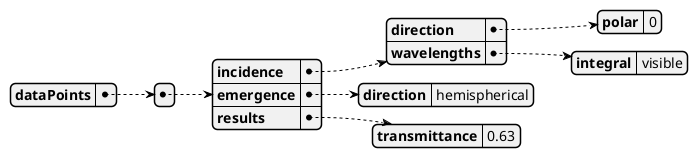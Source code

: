 @startjson RETROLuxO
{
  "dataPoints": [
    {
      "incidence": {
        "direction": {
          "polar": 0
        },
        "wavelengths": {
          "integral": "visible"
        }
      },
      "emergence": {
        "direction": "hemispherical"
      },
      "results": {
        "transmittance": 0.63
      }
    }
  ]
}
@endjson